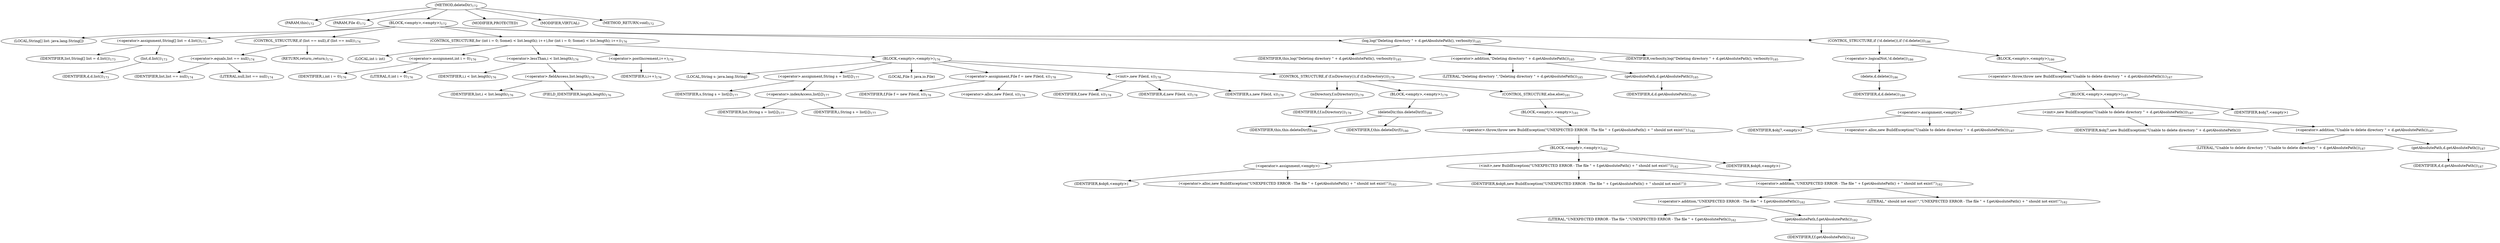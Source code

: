 digraph "deleteDir" {  
"303" [label = <(METHOD,deleteDir)<SUB>172</SUB>> ]
"23" [label = <(PARAM,this)<SUB>172</SUB>> ]
"304" [label = <(PARAM,File d)<SUB>172</SUB>> ]
"305" [label = <(BLOCK,&lt;empty&gt;,&lt;empty&gt;)<SUB>172</SUB>> ]
"306" [label = <(LOCAL,String[] list: java.lang.String[])> ]
"307" [label = <(&lt;operator&gt;.assignment,String[] list = d.list())<SUB>173</SUB>> ]
"308" [label = <(IDENTIFIER,list,String[] list = d.list())<SUB>173</SUB>> ]
"309" [label = <(list,d.list())<SUB>173</SUB>> ]
"310" [label = <(IDENTIFIER,d,d.list())<SUB>173</SUB>> ]
"311" [label = <(CONTROL_STRUCTURE,if (list == null),if (list == null))<SUB>174</SUB>> ]
"312" [label = <(&lt;operator&gt;.equals,list == null)<SUB>174</SUB>> ]
"313" [label = <(IDENTIFIER,list,list == null)<SUB>174</SUB>> ]
"314" [label = <(LITERAL,null,list == null)<SUB>174</SUB>> ]
"315" [label = <(RETURN,return;,return;)<SUB>174</SUB>> ]
"316" [label = <(CONTROL_STRUCTURE,for (int i = 0; Some(i &lt; list.length); i++),for (int i = 0; Some(i &lt; list.length); i++))<SUB>176</SUB>> ]
"317" [label = <(LOCAL,int i: int)> ]
"318" [label = <(&lt;operator&gt;.assignment,int i = 0)<SUB>176</SUB>> ]
"319" [label = <(IDENTIFIER,i,int i = 0)<SUB>176</SUB>> ]
"320" [label = <(LITERAL,0,int i = 0)<SUB>176</SUB>> ]
"321" [label = <(&lt;operator&gt;.lessThan,i &lt; list.length)<SUB>176</SUB>> ]
"322" [label = <(IDENTIFIER,i,i &lt; list.length)<SUB>176</SUB>> ]
"323" [label = <(&lt;operator&gt;.fieldAccess,list.length)<SUB>176</SUB>> ]
"324" [label = <(IDENTIFIER,list,i &lt; list.length)<SUB>176</SUB>> ]
"325" [label = <(FIELD_IDENTIFIER,length,length)<SUB>176</SUB>> ]
"326" [label = <(&lt;operator&gt;.postIncrement,i++)<SUB>176</SUB>> ]
"327" [label = <(IDENTIFIER,i,i++)<SUB>176</SUB>> ]
"328" [label = <(BLOCK,&lt;empty&gt;,&lt;empty&gt;)<SUB>176</SUB>> ]
"329" [label = <(LOCAL,String s: java.lang.String)> ]
"330" [label = <(&lt;operator&gt;.assignment,String s = list[i])<SUB>177</SUB>> ]
"331" [label = <(IDENTIFIER,s,String s = list[i])<SUB>177</SUB>> ]
"332" [label = <(&lt;operator&gt;.indexAccess,list[i])<SUB>177</SUB>> ]
"333" [label = <(IDENTIFIER,list,String s = list[i])<SUB>177</SUB>> ]
"334" [label = <(IDENTIFIER,i,String s = list[i])<SUB>177</SUB>> ]
"21" [label = <(LOCAL,File f: java.io.File)> ]
"335" [label = <(&lt;operator&gt;.assignment,File f = new File(d, s))<SUB>178</SUB>> ]
"336" [label = <(IDENTIFIER,f,File f = new File(d, s))<SUB>178</SUB>> ]
"337" [label = <(&lt;operator&gt;.alloc,new File(d, s))<SUB>178</SUB>> ]
"338" [label = <(&lt;init&gt;,new File(d, s))<SUB>178</SUB>> ]
"20" [label = <(IDENTIFIER,f,new File(d, s))<SUB>178</SUB>> ]
"339" [label = <(IDENTIFIER,d,new File(d, s))<SUB>178</SUB>> ]
"340" [label = <(IDENTIFIER,s,new File(d, s))<SUB>178</SUB>> ]
"341" [label = <(CONTROL_STRUCTURE,if (f.isDirectory()),if (f.isDirectory()))<SUB>179</SUB>> ]
"342" [label = <(isDirectory,f.isDirectory())<SUB>179</SUB>> ]
"343" [label = <(IDENTIFIER,f,f.isDirectory())<SUB>179</SUB>> ]
"344" [label = <(BLOCK,&lt;empty&gt;,&lt;empty&gt;)<SUB>179</SUB>> ]
"345" [label = <(deleteDir,this.deleteDir(f))<SUB>180</SUB>> ]
"22" [label = <(IDENTIFIER,this,this.deleteDir(f))<SUB>180</SUB>> ]
"346" [label = <(IDENTIFIER,f,this.deleteDir(f))<SUB>180</SUB>> ]
"347" [label = <(CONTROL_STRUCTURE,else,else)<SUB>181</SUB>> ]
"348" [label = <(BLOCK,&lt;empty&gt;,&lt;empty&gt;)<SUB>181</SUB>> ]
"349" [label = <(&lt;operator&gt;.throw,throw new BuildException(&quot;UNEXPECTED ERROR - The file &quot; + f.getAbsolutePath() + &quot; should not exist!&quot;);)<SUB>182</SUB>> ]
"350" [label = <(BLOCK,&lt;empty&gt;,&lt;empty&gt;)<SUB>182</SUB>> ]
"351" [label = <(&lt;operator&gt;.assignment,&lt;empty&gt;)> ]
"352" [label = <(IDENTIFIER,$obj6,&lt;empty&gt;)> ]
"353" [label = <(&lt;operator&gt;.alloc,new BuildException(&quot;UNEXPECTED ERROR - The file &quot; + f.getAbsolutePath() + &quot; should not exist!&quot;))<SUB>182</SUB>> ]
"354" [label = <(&lt;init&gt;,new BuildException(&quot;UNEXPECTED ERROR - The file &quot; + f.getAbsolutePath() + &quot; should not exist!&quot;))<SUB>182</SUB>> ]
"355" [label = <(IDENTIFIER,$obj6,new BuildException(&quot;UNEXPECTED ERROR - The file &quot; + f.getAbsolutePath() + &quot; should not exist!&quot;))> ]
"356" [label = <(&lt;operator&gt;.addition,&quot;UNEXPECTED ERROR - The file &quot; + f.getAbsolutePath() + &quot; should not exist!&quot;)<SUB>182</SUB>> ]
"357" [label = <(&lt;operator&gt;.addition,&quot;UNEXPECTED ERROR - The file &quot; + f.getAbsolutePath())<SUB>182</SUB>> ]
"358" [label = <(LITERAL,&quot;UNEXPECTED ERROR - The file &quot;,&quot;UNEXPECTED ERROR - The file &quot; + f.getAbsolutePath())<SUB>182</SUB>> ]
"359" [label = <(getAbsolutePath,f.getAbsolutePath())<SUB>182</SUB>> ]
"360" [label = <(IDENTIFIER,f,f.getAbsolutePath())<SUB>182</SUB>> ]
"361" [label = <(LITERAL,&quot; should not exist!&quot;,&quot;UNEXPECTED ERROR - The file &quot; + f.getAbsolutePath() + &quot; should not exist!&quot;)<SUB>182</SUB>> ]
"362" [label = <(IDENTIFIER,$obj6,&lt;empty&gt;)> ]
"363" [label = <(log,log(&quot;Deleting directory &quot; + d.getAbsolutePath(), verbosity))<SUB>185</SUB>> ]
"24" [label = <(IDENTIFIER,this,log(&quot;Deleting directory &quot; + d.getAbsolutePath(), verbosity))<SUB>185</SUB>> ]
"364" [label = <(&lt;operator&gt;.addition,&quot;Deleting directory &quot; + d.getAbsolutePath())<SUB>185</SUB>> ]
"365" [label = <(LITERAL,&quot;Deleting directory &quot;,&quot;Deleting directory &quot; + d.getAbsolutePath())<SUB>185</SUB>> ]
"366" [label = <(getAbsolutePath,d.getAbsolutePath())<SUB>185</SUB>> ]
"367" [label = <(IDENTIFIER,d,d.getAbsolutePath())<SUB>185</SUB>> ]
"368" [label = <(IDENTIFIER,verbosity,log(&quot;Deleting directory &quot; + d.getAbsolutePath(), verbosity))<SUB>185</SUB>> ]
"369" [label = <(CONTROL_STRUCTURE,if (!d.delete()),if (!d.delete()))<SUB>186</SUB>> ]
"370" [label = <(&lt;operator&gt;.logicalNot,!d.delete())<SUB>186</SUB>> ]
"371" [label = <(delete,d.delete())<SUB>186</SUB>> ]
"372" [label = <(IDENTIFIER,d,d.delete())<SUB>186</SUB>> ]
"373" [label = <(BLOCK,&lt;empty&gt;,&lt;empty&gt;)<SUB>186</SUB>> ]
"374" [label = <(&lt;operator&gt;.throw,throw new BuildException(&quot;Unable to delete directory &quot; + d.getAbsolutePath());)<SUB>187</SUB>> ]
"375" [label = <(BLOCK,&lt;empty&gt;,&lt;empty&gt;)<SUB>187</SUB>> ]
"376" [label = <(&lt;operator&gt;.assignment,&lt;empty&gt;)> ]
"377" [label = <(IDENTIFIER,$obj7,&lt;empty&gt;)> ]
"378" [label = <(&lt;operator&gt;.alloc,new BuildException(&quot;Unable to delete directory &quot; + d.getAbsolutePath()))<SUB>187</SUB>> ]
"379" [label = <(&lt;init&gt;,new BuildException(&quot;Unable to delete directory &quot; + d.getAbsolutePath()))<SUB>187</SUB>> ]
"380" [label = <(IDENTIFIER,$obj7,new BuildException(&quot;Unable to delete directory &quot; + d.getAbsolutePath()))> ]
"381" [label = <(&lt;operator&gt;.addition,&quot;Unable to delete directory &quot; + d.getAbsolutePath())<SUB>187</SUB>> ]
"382" [label = <(LITERAL,&quot;Unable to delete directory &quot;,&quot;Unable to delete directory &quot; + d.getAbsolutePath())<SUB>187</SUB>> ]
"383" [label = <(getAbsolutePath,d.getAbsolutePath())<SUB>187</SUB>> ]
"384" [label = <(IDENTIFIER,d,d.getAbsolutePath())<SUB>187</SUB>> ]
"385" [label = <(IDENTIFIER,$obj7,&lt;empty&gt;)> ]
"386" [label = <(MODIFIER,PROTECTED)> ]
"387" [label = <(MODIFIER,VIRTUAL)> ]
"388" [label = <(METHOD_RETURN,void)<SUB>172</SUB>> ]
  "303" -> "23" 
  "303" -> "304" 
  "303" -> "305" 
  "303" -> "386" 
  "303" -> "387" 
  "303" -> "388" 
  "305" -> "306" 
  "305" -> "307" 
  "305" -> "311" 
  "305" -> "316" 
  "305" -> "363" 
  "305" -> "369" 
  "307" -> "308" 
  "307" -> "309" 
  "309" -> "310" 
  "311" -> "312" 
  "311" -> "315" 
  "312" -> "313" 
  "312" -> "314" 
  "316" -> "317" 
  "316" -> "318" 
  "316" -> "321" 
  "316" -> "326" 
  "316" -> "328" 
  "318" -> "319" 
  "318" -> "320" 
  "321" -> "322" 
  "321" -> "323" 
  "323" -> "324" 
  "323" -> "325" 
  "326" -> "327" 
  "328" -> "329" 
  "328" -> "330" 
  "328" -> "21" 
  "328" -> "335" 
  "328" -> "338" 
  "328" -> "341" 
  "330" -> "331" 
  "330" -> "332" 
  "332" -> "333" 
  "332" -> "334" 
  "335" -> "336" 
  "335" -> "337" 
  "338" -> "20" 
  "338" -> "339" 
  "338" -> "340" 
  "341" -> "342" 
  "341" -> "344" 
  "341" -> "347" 
  "342" -> "343" 
  "344" -> "345" 
  "345" -> "22" 
  "345" -> "346" 
  "347" -> "348" 
  "348" -> "349" 
  "349" -> "350" 
  "350" -> "351" 
  "350" -> "354" 
  "350" -> "362" 
  "351" -> "352" 
  "351" -> "353" 
  "354" -> "355" 
  "354" -> "356" 
  "356" -> "357" 
  "356" -> "361" 
  "357" -> "358" 
  "357" -> "359" 
  "359" -> "360" 
  "363" -> "24" 
  "363" -> "364" 
  "363" -> "368" 
  "364" -> "365" 
  "364" -> "366" 
  "366" -> "367" 
  "369" -> "370" 
  "369" -> "373" 
  "370" -> "371" 
  "371" -> "372" 
  "373" -> "374" 
  "374" -> "375" 
  "375" -> "376" 
  "375" -> "379" 
  "375" -> "385" 
  "376" -> "377" 
  "376" -> "378" 
  "379" -> "380" 
  "379" -> "381" 
  "381" -> "382" 
  "381" -> "383" 
  "383" -> "384" 
}
